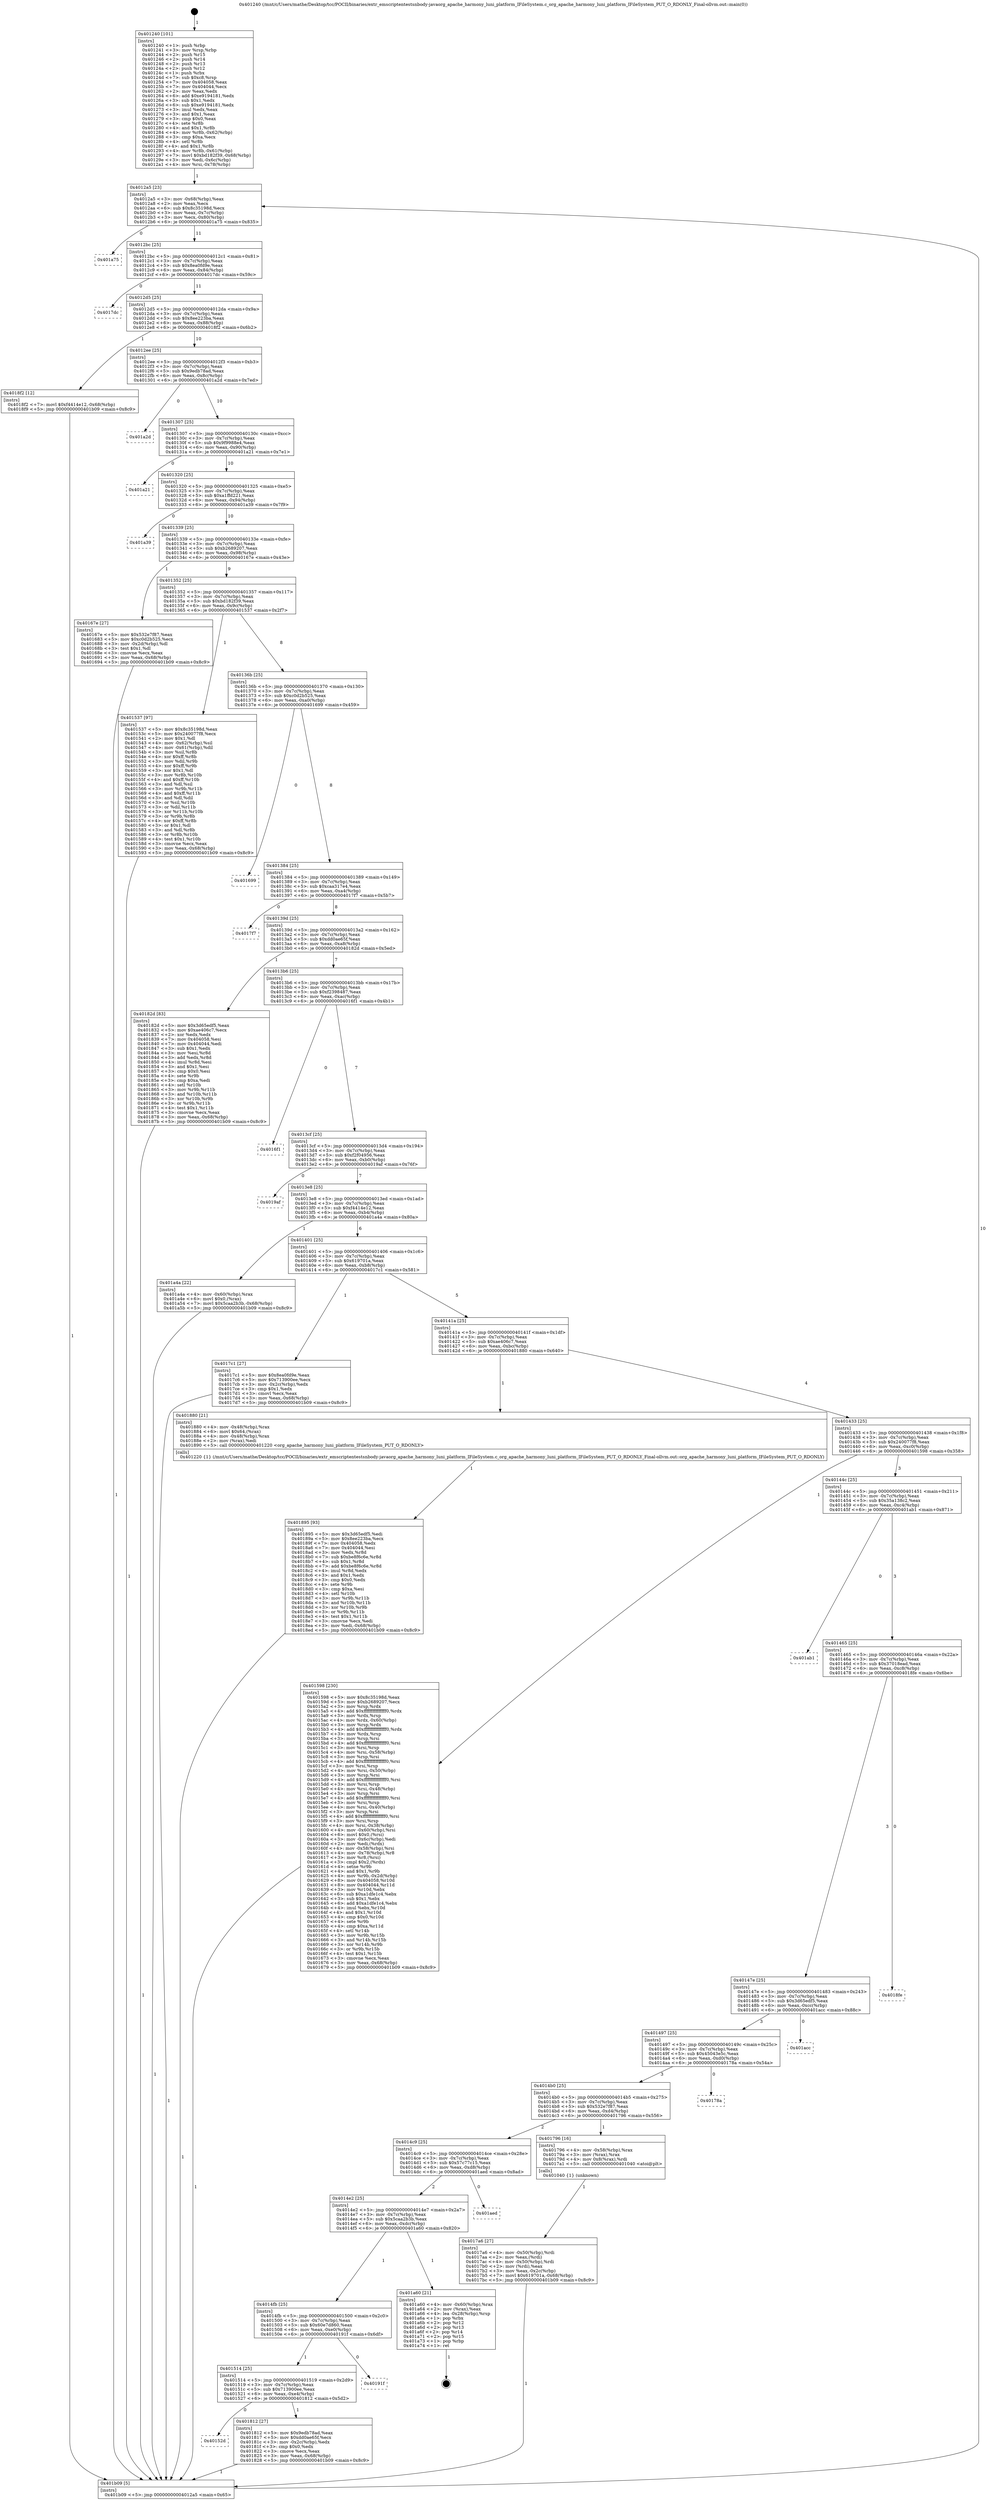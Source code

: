 digraph "0x401240" {
  label = "0x401240 (/mnt/c/Users/mathe/Desktop/tcc/POCII/binaries/extr_emscriptentestsnbody-javaorg_apache_harmony_luni_platform_IFileSystem.c_org_apache_harmony_luni_platform_IFileSystem_PUT_O_RDONLY_Final-ollvm.out::main(0))"
  labelloc = "t"
  node[shape=record]

  Entry [label="",width=0.3,height=0.3,shape=circle,fillcolor=black,style=filled]
  "0x4012a5" [label="{
     0x4012a5 [23]\l
     | [instrs]\l
     &nbsp;&nbsp;0x4012a5 \<+3\>: mov -0x68(%rbp),%eax\l
     &nbsp;&nbsp;0x4012a8 \<+2\>: mov %eax,%ecx\l
     &nbsp;&nbsp;0x4012aa \<+6\>: sub $0x8c35198d,%ecx\l
     &nbsp;&nbsp;0x4012b0 \<+3\>: mov %eax,-0x7c(%rbp)\l
     &nbsp;&nbsp;0x4012b3 \<+3\>: mov %ecx,-0x80(%rbp)\l
     &nbsp;&nbsp;0x4012b6 \<+6\>: je 0000000000401a75 \<main+0x835\>\l
  }"]
  "0x401a75" [label="{
     0x401a75\l
  }", style=dashed]
  "0x4012bc" [label="{
     0x4012bc [25]\l
     | [instrs]\l
     &nbsp;&nbsp;0x4012bc \<+5\>: jmp 00000000004012c1 \<main+0x81\>\l
     &nbsp;&nbsp;0x4012c1 \<+3\>: mov -0x7c(%rbp),%eax\l
     &nbsp;&nbsp;0x4012c4 \<+5\>: sub $0x8ea0fd9e,%eax\l
     &nbsp;&nbsp;0x4012c9 \<+6\>: mov %eax,-0x84(%rbp)\l
     &nbsp;&nbsp;0x4012cf \<+6\>: je 00000000004017dc \<main+0x59c\>\l
  }"]
  Exit [label="",width=0.3,height=0.3,shape=circle,fillcolor=black,style=filled,peripheries=2]
  "0x4017dc" [label="{
     0x4017dc\l
  }", style=dashed]
  "0x4012d5" [label="{
     0x4012d5 [25]\l
     | [instrs]\l
     &nbsp;&nbsp;0x4012d5 \<+5\>: jmp 00000000004012da \<main+0x9a\>\l
     &nbsp;&nbsp;0x4012da \<+3\>: mov -0x7c(%rbp),%eax\l
     &nbsp;&nbsp;0x4012dd \<+5\>: sub $0x8ee223ba,%eax\l
     &nbsp;&nbsp;0x4012e2 \<+6\>: mov %eax,-0x88(%rbp)\l
     &nbsp;&nbsp;0x4012e8 \<+6\>: je 00000000004018f2 \<main+0x6b2\>\l
  }"]
  "0x401895" [label="{
     0x401895 [93]\l
     | [instrs]\l
     &nbsp;&nbsp;0x401895 \<+5\>: mov $0x3d65edf5,%edi\l
     &nbsp;&nbsp;0x40189a \<+5\>: mov $0x8ee223ba,%ecx\l
     &nbsp;&nbsp;0x40189f \<+7\>: mov 0x404058,%edx\l
     &nbsp;&nbsp;0x4018a6 \<+7\>: mov 0x404044,%esi\l
     &nbsp;&nbsp;0x4018ad \<+3\>: mov %edx,%r8d\l
     &nbsp;&nbsp;0x4018b0 \<+7\>: sub $0xbe8f6c6e,%r8d\l
     &nbsp;&nbsp;0x4018b7 \<+4\>: sub $0x1,%r8d\l
     &nbsp;&nbsp;0x4018bb \<+7\>: add $0xbe8f6c6e,%r8d\l
     &nbsp;&nbsp;0x4018c2 \<+4\>: imul %r8d,%edx\l
     &nbsp;&nbsp;0x4018c6 \<+3\>: and $0x1,%edx\l
     &nbsp;&nbsp;0x4018c9 \<+3\>: cmp $0x0,%edx\l
     &nbsp;&nbsp;0x4018cc \<+4\>: sete %r9b\l
     &nbsp;&nbsp;0x4018d0 \<+3\>: cmp $0xa,%esi\l
     &nbsp;&nbsp;0x4018d3 \<+4\>: setl %r10b\l
     &nbsp;&nbsp;0x4018d7 \<+3\>: mov %r9b,%r11b\l
     &nbsp;&nbsp;0x4018da \<+3\>: and %r10b,%r11b\l
     &nbsp;&nbsp;0x4018dd \<+3\>: xor %r10b,%r9b\l
     &nbsp;&nbsp;0x4018e0 \<+3\>: or %r9b,%r11b\l
     &nbsp;&nbsp;0x4018e3 \<+4\>: test $0x1,%r11b\l
     &nbsp;&nbsp;0x4018e7 \<+3\>: cmovne %ecx,%edi\l
     &nbsp;&nbsp;0x4018ea \<+3\>: mov %edi,-0x68(%rbp)\l
     &nbsp;&nbsp;0x4018ed \<+5\>: jmp 0000000000401b09 \<main+0x8c9\>\l
  }"]
  "0x4018f2" [label="{
     0x4018f2 [12]\l
     | [instrs]\l
     &nbsp;&nbsp;0x4018f2 \<+7\>: movl $0xf4414e12,-0x68(%rbp)\l
     &nbsp;&nbsp;0x4018f9 \<+5\>: jmp 0000000000401b09 \<main+0x8c9\>\l
  }"]
  "0x4012ee" [label="{
     0x4012ee [25]\l
     | [instrs]\l
     &nbsp;&nbsp;0x4012ee \<+5\>: jmp 00000000004012f3 \<main+0xb3\>\l
     &nbsp;&nbsp;0x4012f3 \<+3\>: mov -0x7c(%rbp),%eax\l
     &nbsp;&nbsp;0x4012f6 \<+5\>: sub $0x9edb78ad,%eax\l
     &nbsp;&nbsp;0x4012fb \<+6\>: mov %eax,-0x8c(%rbp)\l
     &nbsp;&nbsp;0x401301 \<+6\>: je 0000000000401a2d \<main+0x7ed\>\l
  }"]
  "0x40152d" [label="{
     0x40152d\l
  }", style=dashed]
  "0x401a2d" [label="{
     0x401a2d\l
  }", style=dashed]
  "0x401307" [label="{
     0x401307 [25]\l
     | [instrs]\l
     &nbsp;&nbsp;0x401307 \<+5\>: jmp 000000000040130c \<main+0xcc\>\l
     &nbsp;&nbsp;0x40130c \<+3\>: mov -0x7c(%rbp),%eax\l
     &nbsp;&nbsp;0x40130f \<+5\>: sub $0x9f9988e4,%eax\l
     &nbsp;&nbsp;0x401314 \<+6\>: mov %eax,-0x90(%rbp)\l
     &nbsp;&nbsp;0x40131a \<+6\>: je 0000000000401a21 \<main+0x7e1\>\l
  }"]
  "0x401812" [label="{
     0x401812 [27]\l
     | [instrs]\l
     &nbsp;&nbsp;0x401812 \<+5\>: mov $0x9edb78ad,%eax\l
     &nbsp;&nbsp;0x401817 \<+5\>: mov $0xdd0ae65f,%ecx\l
     &nbsp;&nbsp;0x40181c \<+3\>: mov -0x2c(%rbp),%edx\l
     &nbsp;&nbsp;0x40181f \<+3\>: cmp $0x0,%edx\l
     &nbsp;&nbsp;0x401822 \<+3\>: cmove %ecx,%eax\l
     &nbsp;&nbsp;0x401825 \<+3\>: mov %eax,-0x68(%rbp)\l
     &nbsp;&nbsp;0x401828 \<+5\>: jmp 0000000000401b09 \<main+0x8c9\>\l
  }"]
  "0x401a21" [label="{
     0x401a21\l
  }", style=dashed]
  "0x401320" [label="{
     0x401320 [25]\l
     | [instrs]\l
     &nbsp;&nbsp;0x401320 \<+5\>: jmp 0000000000401325 \<main+0xe5\>\l
     &nbsp;&nbsp;0x401325 \<+3\>: mov -0x7c(%rbp),%eax\l
     &nbsp;&nbsp;0x401328 \<+5\>: sub $0xa1ffd221,%eax\l
     &nbsp;&nbsp;0x40132d \<+6\>: mov %eax,-0x94(%rbp)\l
     &nbsp;&nbsp;0x401333 \<+6\>: je 0000000000401a39 \<main+0x7f9\>\l
  }"]
  "0x401514" [label="{
     0x401514 [25]\l
     | [instrs]\l
     &nbsp;&nbsp;0x401514 \<+5\>: jmp 0000000000401519 \<main+0x2d9\>\l
     &nbsp;&nbsp;0x401519 \<+3\>: mov -0x7c(%rbp),%eax\l
     &nbsp;&nbsp;0x40151c \<+5\>: sub $0x713900ee,%eax\l
     &nbsp;&nbsp;0x401521 \<+6\>: mov %eax,-0xe4(%rbp)\l
     &nbsp;&nbsp;0x401527 \<+6\>: je 0000000000401812 \<main+0x5d2\>\l
  }"]
  "0x401a39" [label="{
     0x401a39\l
  }", style=dashed]
  "0x401339" [label="{
     0x401339 [25]\l
     | [instrs]\l
     &nbsp;&nbsp;0x401339 \<+5\>: jmp 000000000040133e \<main+0xfe\>\l
     &nbsp;&nbsp;0x40133e \<+3\>: mov -0x7c(%rbp),%eax\l
     &nbsp;&nbsp;0x401341 \<+5\>: sub $0xb2689207,%eax\l
     &nbsp;&nbsp;0x401346 \<+6\>: mov %eax,-0x98(%rbp)\l
     &nbsp;&nbsp;0x40134c \<+6\>: je 000000000040167e \<main+0x43e\>\l
  }"]
  "0x40191f" [label="{
     0x40191f\l
  }", style=dashed]
  "0x40167e" [label="{
     0x40167e [27]\l
     | [instrs]\l
     &nbsp;&nbsp;0x40167e \<+5\>: mov $0x532e7f87,%eax\l
     &nbsp;&nbsp;0x401683 \<+5\>: mov $0xc0d2b525,%ecx\l
     &nbsp;&nbsp;0x401688 \<+3\>: mov -0x2d(%rbp),%dl\l
     &nbsp;&nbsp;0x40168b \<+3\>: test $0x1,%dl\l
     &nbsp;&nbsp;0x40168e \<+3\>: cmovne %ecx,%eax\l
     &nbsp;&nbsp;0x401691 \<+3\>: mov %eax,-0x68(%rbp)\l
     &nbsp;&nbsp;0x401694 \<+5\>: jmp 0000000000401b09 \<main+0x8c9\>\l
  }"]
  "0x401352" [label="{
     0x401352 [25]\l
     | [instrs]\l
     &nbsp;&nbsp;0x401352 \<+5\>: jmp 0000000000401357 \<main+0x117\>\l
     &nbsp;&nbsp;0x401357 \<+3\>: mov -0x7c(%rbp),%eax\l
     &nbsp;&nbsp;0x40135a \<+5\>: sub $0xbd182f39,%eax\l
     &nbsp;&nbsp;0x40135f \<+6\>: mov %eax,-0x9c(%rbp)\l
     &nbsp;&nbsp;0x401365 \<+6\>: je 0000000000401537 \<main+0x2f7\>\l
  }"]
  "0x4014fb" [label="{
     0x4014fb [25]\l
     | [instrs]\l
     &nbsp;&nbsp;0x4014fb \<+5\>: jmp 0000000000401500 \<main+0x2c0\>\l
     &nbsp;&nbsp;0x401500 \<+3\>: mov -0x7c(%rbp),%eax\l
     &nbsp;&nbsp;0x401503 \<+5\>: sub $0x60e7d860,%eax\l
     &nbsp;&nbsp;0x401508 \<+6\>: mov %eax,-0xe0(%rbp)\l
     &nbsp;&nbsp;0x40150e \<+6\>: je 000000000040191f \<main+0x6df\>\l
  }"]
  "0x401537" [label="{
     0x401537 [97]\l
     | [instrs]\l
     &nbsp;&nbsp;0x401537 \<+5\>: mov $0x8c35198d,%eax\l
     &nbsp;&nbsp;0x40153c \<+5\>: mov $0x240077f8,%ecx\l
     &nbsp;&nbsp;0x401541 \<+2\>: mov $0x1,%dl\l
     &nbsp;&nbsp;0x401543 \<+4\>: mov -0x62(%rbp),%sil\l
     &nbsp;&nbsp;0x401547 \<+4\>: mov -0x61(%rbp),%dil\l
     &nbsp;&nbsp;0x40154b \<+3\>: mov %sil,%r8b\l
     &nbsp;&nbsp;0x40154e \<+4\>: xor $0xff,%r8b\l
     &nbsp;&nbsp;0x401552 \<+3\>: mov %dil,%r9b\l
     &nbsp;&nbsp;0x401555 \<+4\>: xor $0xff,%r9b\l
     &nbsp;&nbsp;0x401559 \<+3\>: xor $0x1,%dl\l
     &nbsp;&nbsp;0x40155c \<+3\>: mov %r8b,%r10b\l
     &nbsp;&nbsp;0x40155f \<+4\>: and $0xff,%r10b\l
     &nbsp;&nbsp;0x401563 \<+3\>: and %dl,%sil\l
     &nbsp;&nbsp;0x401566 \<+3\>: mov %r9b,%r11b\l
     &nbsp;&nbsp;0x401569 \<+4\>: and $0xff,%r11b\l
     &nbsp;&nbsp;0x40156d \<+3\>: and %dl,%dil\l
     &nbsp;&nbsp;0x401570 \<+3\>: or %sil,%r10b\l
     &nbsp;&nbsp;0x401573 \<+3\>: or %dil,%r11b\l
     &nbsp;&nbsp;0x401576 \<+3\>: xor %r11b,%r10b\l
     &nbsp;&nbsp;0x401579 \<+3\>: or %r9b,%r8b\l
     &nbsp;&nbsp;0x40157c \<+4\>: xor $0xff,%r8b\l
     &nbsp;&nbsp;0x401580 \<+3\>: or $0x1,%dl\l
     &nbsp;&nbsp;0x401583 \<+3\>: and %dl,%r8b\l
     &nbsp;&nbsp;0x401586 \<+3\>: or %r8b,%r10b\l
     &nbsp;&nbsp;0x401589 \<+4\>: test $0x1,%r10b\l
     &nbsp;&nbsp;0x40158d \<+3\>: cmovne %ecx,%eax\l
     &nbsp;&nbsp;0x401590 \<+3\>: mov %eax,-0x68(%rbp)\l
     &nbsp;&nbsp;0x401593 \<+5\>: jmp 0000000000401b09 \<main+0x8c9\>\l
  }"]
  "0x40136b" [label="{
     0x40136b [25]\l
     | [instrs]\l
     &nbsp;&nbsp;0x40136b \<+5\>: jmp 0000000000401370 \<main+0x130\>\l
     &nbsp;&nbsp;0x401370 \<+3\>: mov -0x7c(%rbp),%eax\l
     &nbsp;&nbsp;0x401373 \<+5\>: sub $0xc0d2b525,%eax\l
     &nbsp;&nbsp;0x401378 \<+6\>: mov %eax,-0xa0(%rbp)\l
     &nbsp;&nbsp;0x40137e \<+6\>: je 0000000000401699 \<main+0x459\>\l
  }"]
  "0x401b09" [label="{
     0x401b09 [5]\l
     | [instrs]\l
     &nbsp;&nbsp;0x401b09 \<+5\>: jmp 00000000004012a5 \<main+0x65\>\l
  }"]
  "0x401240" [label="{
     0x401240 [101]\l
     | [instrs]\l
     &nbsp;&nbsp;0x401240 \<+1\>: push %rbp\l
     &nbsp;&nbsp;0x401241 \<+3\>: mov %rsp,%rbp\l
     &nbsp;&nbsp;0x401244 \<+2\>: push %r15\l
     &nbsp;&nbsp;0x401246 \<+2\>: push %r14\l
     &nbsp;&nbsp;0x401248 \<+2\>: push %r13\l
     &nbsp;&nbsp;0x40124a \<+2\>: push %r12\l
     &nbsp;&nbsp;0x40124c \<+1\>: push %rbx\l
     &nbsp;&nbsp;0x40124d \<+7\>: sub $0xc8,%rsp\l
     &nbsp;&nbsp;0x401254 \<+7\>: mov 0x404058,%eax\l
     &nbsp;&nbsp;0x40125b \<+7\>: mov 0x404044,%ecx\l
     &nbsp;&nbsp;0x401262 \<+2\>: mov %eax,%edx\l
     &nbsp;&nbsp;0x401264 \<+6\>: add $0xe9194181,%edx\l
     &nbsp;&nbsp;0x40126a \<+3\>: sub $0x1,%edx\l
     &nbsp;&nbsp;0x40126d \<+6\>: sub $0xe9194181,%edx\l
     &nbsp;&nbsp;0x401273 \<+3\>: imul %edx,%eax\l
     &nbsp;&nbsp;0x401276 \<+3\>: and $0x1,%eax\l
     &nbsp;&nbsp;0x401279 \<+3\>: cmp $0x0,%eax\l
     &nbsp;&nbsp;0x40127c \<+4\>: sete %r8b\l
     &nbsp;&nbsp;0x401280 \<+4\>: and $0x1,%r8b\l
     &nbsp;&nbsp;0x401284 \<+4\>: mov %r8b,-0x62(%rbp)\l
     &nbsp;&nbsp;0x401288 \<+3\>: cmp $0xa,%ecx\l
     &nbsp;&nbsp;0x40128b \<+4\>: setl %r8b\l
     &nbsp;&nbsp;0x40128f \<+4\>: and $0x1,%r8b\l
     &nbsp;&nbsp;0x401293 \<+4\>: mov %r8b,-0x61(%rbp)\l
     &nbsp;&nbsp;0x401297 \<+7\>: movl $0xbd182f39,-0x68(%rbp)\l
     &nbsp;&nbsp;0x40129e \<+3\>: mov %edi,-0x6c(%rbp)\l
     &nbsp;&nbsp;0x4012a1 \<+4\>: mov %rsi,-0x78(%rbp)\l
  }"]
  "0x401a60" [label="{
     0x401a60 [21]\l
     | [instrs]\l
     &nbsp;&nbsp;0x401a60 \<+4\>: mov -0x60(%rbp),%rax\l
     &nbsp;&nbsp;0x401a64 \<+2\>: mov (%rax),%eax\l
     &nbsp;&nbsp;0x401a66 \<+4\>: lea -0x28(%rbp),%rsp\l
     &nbsp;&nbsp;0x401a6a \<+1\>: pop %rbx\l
     &nbsp;&nbsp;0x401a6b \<+2\>: pop %r12\l
     &nbsp;&nbsp;0x401a6d \<+2\>: pop %r13\l
     &nbsp;&nbsp;0x401a6f \<+2\>: pop %r14\l
     &nbsp;&nbsp;0x401a71 \<+2\>: pop %r15\l
     &nbsp;&nbsp;0x401a73 \<+1\>: pop %rbp\l
     &nbsp;&nbsp;0x401a74 \<+1\>: ret\l
  }"]
  "0x401699" [label="{
     0x401699\l
  }", style=dashed]
  "0x401384" [label="{
     0x401384 [25]\l
     | [instrs]\l
     &nbsp;&nbsp;0x401384 \<+5\>: jmp 0000000000401389 \<main+0x149\>\l
     &nbsp;&nbsp;0x401389 \<+3\>: mov -0x7c(%rbp),%eax\l
     &nbsp;&nbsp;0x40138c \<+5\>: sub $0xcaa317e4,%eax\l
     &nbsp;&nbsp;0x401391 \<+6\>: mov %eax,-0xa4(%rbp)\l
     &nbsp;&nbsp;0x401397 \<+6\>: je 00000000004017f7 \<main+0x5b7\>\l
  }"]
  "0x4014e2" [label="{
     0x4014e2 [25]\l
     | [instrs]\l
     &nbsp;&nbsp;0x4014e2 \<+5\>: jmp 00000000004014e7 \<main+0x2a7\>\l
     &nbsp;&nbsp;0x4014e7 \<+3\>: mov -0x7c(%rbp),%eax\l
     &nbsp;&nbsp;0x4014ea \<+5\>: sub $0x5caa2b3b,%eax\l
     &nbsp;&nbsp;0x4014ef \<+6\>: mov %eax,-0xdc(%rbp)\l
     &nbsp;&nbsp;0x4014f5 \<+6\>: je 0000000000401a60 \<main+0x820\>\l
  }"]
  "0x4017f7" [label="{
     0x4017f7\l
  }", style=dashed]
  "0x40139d" [label="{
     0x40139d [25]\l
     | [instrs]\l
     &nbsp;&nbsp;0x40139d \<+5\>: jmp 00000000004013a2 \<main+0x162\>\l
     &nbsp;&nbsp;0x4013a2 \<+3\>: mov -0x7c(%rbp),%eax\l
     &nbsp;&nbsp;0x4013a5 \<+5\>: sub $0xdd0ae65f,%eax\l
     &nbsp;&nbsp;0x4013aa \<+6\>: mov %eax,-0xa8(%rbp)\l
     &nbsp;&nbsp;0x4013b0 \<+6\>: je 000000000040182d \<main+0x5ed\>\l
  }"]
  "0x401aed" [label="{
     0x401aed\l
  }", style=dashed]
  "0x40182d" [label="{
     0x40182d [83]\l
     | [instrs]\l
     &nbsp;&nbsp;0x40182d \<+5\>: mov $0x3d65edf5,%eax\l
     &nbsp;&nbsp;0x401832 \<+5\>: mov $0xae406c7,%ecx\l
     &nbsp;&nbsp;0x401837 \<+2\>: xor %edx,%edx\l
     &nbsp;&nbsp;0x401839 \<+7\>: mov 0x404058,%esi\l
     &nbsp;&nbsp;0x401840 \<+7\>: mov 0x404044,%edi\l
     &nbsp;&nbsp;0x401847 \<+3\>: sub $0x1,%edx\l
     &nbsp;&nbsp;0x40184a \<+3\>: mov %esi,%r8d\l
     &nbsp;&nbsp;0x40184d \<+3\>: add %edx,%r8d\l
     &nbsp;&nbsp;0x401850 \<+4\>: imul %r8d,%esi\l
     &nbsp;&nbsp;0x401854 \<+3\>: and $0x1,%esi\l
     &nbsp;&nbsp;0x401857 \<+3\>: cmp $0x0,%esi\l
     &nbsp;&nbsp;0x40185a \<+4\>: sete %r9b\l
     &nbsp;&nbsp;0x40185e \<+3\>: cmp $0xa,%edi\l
     &nbsp;&nbsp;0x401861 \<+4\>: setl %r10b\l
     &nbsp;&nbsp;0x401865 \<+3\>: mov %r9b,%r11b\l
     &nbsp;&nbsp;0x401868 \<+3\>: and %r10b,%r11b\l
     &nbsp;&nbsp;0x40186b \<+3\>: xor %r10b,%r9b\l
     &nbsp;&nbsp;0x40186e \<+3\>: or %r9b,%r11b\l
     &nbsp;&nbsp;0x401871 \<+4\>: test $0x1,%r11b\l
     &nbsp;&nbsp;0x401875 \<+3\>: cmovne %ecx,%eax\l
     &nbsp;&nbsp;0x401878 \<+3\>: mov %eax,-0x68(%rbp)\l
     &nbsp;&nbsp;0x40187b \<+5\>: jmp 0000000000401b09 \<main+0x8c9\>\l
  }"]
  "0x4013b6" [label="{
     0x4013b6 [25]\l
     | [instrs]\l
     &nbsp;&nbsp;0x4013b6 \<+5\>: jmp 00000000004013bb \<main+0x17b\>\l
     &nbsp;&nbsp;0x4013bb \<+3\>: mov -0x7c(%rbp),%eax\l
     &nbsp;&nbsp;0x4013be \<+5\>: sub $0xf2398487,%eax\l
     &nbsp;&nbsp;0x4013c3 \<+6\>: mov %eax,-0xac(%rbp)\l
     &nbsp;&nbsp;0x4013c9 \<+6\>: je 00000000004016f1 \<main+0x4b1\>\l
  }"]
  "0x4017a6" [label="{
     0x4017a6 [27]\l
     | [instrs]\l
     &nbsp;&nbsp;0x4017a6 \<+4\>: mov -0x50(%rbp),%rdi\l
     &nbsp;&nbsp;0x4017aa \<+2\>: mov %eax,(%rdi)\l
     &nbsp;&nbsp;0x4017ac \<+4\>: mov -0x50(%rbp),%rdi\l
     &nbsp;&nbsp;0x4017b0 \<+2\>: mov (%rdi),%eax\l
     &nbsp;&nbsp;0x4017b2 \<+3\>: mov %eax,-0x2c(%rbp)\l
     &nbsp;&nbsp;0x4017b5 \<+7\>: movl $0x619701a,-0x68(%rbp)\l
     &nbsp;&nbsp;0x4017bc \<+5\>: jmp 0000000000401b09 \<main+0x8c9\>\l
  }"]
  "0x4016f1" [label="{
     0x4016f1\l
  }", style=dashed]
  "0x4013cf" [label="{
     0x4013cf [25]\l
     | [instrs]\l
     &nbsp;&nbsp;0x4013cf \<+5\>: jmp 00000000004013d4 \<main+0x194\>\l
     &nbsp;&nbsp;0x4013d4 \<+3\>: mov -0x7c(%rbp),%eax\l
     &nbsp;&nbsp;0x4013d7 \<+5\>: sub $0xf2f04956,%eax\l
     &nbsp;&nbsp;0x4013dc \<+6\>: mov %eax,-0xb0(%rbp)\l
     &nbsp;&nbsp;0x4013e2 \<+6\>: je 00000000004019af \<main+0x76f\>\l
  }"]
  "0x4014c9" [label="{
     0x4014c9 [25]\l
     | [instrs]\l
     &nbsp;&nbsp;0x4014c9 \<+5\>: jmp 00000000004014ce \<main+0x28e\>\l
     &nbsp;&nbsp;0x4014ce \<+3\>: mov -0x7c(%rbp),%eax\l
     &nbsp;&nbsp;0x4014d1 \<+5\>: sub $0x57c77c15,%eax\l
     &nbsp;&nbsp;0x4014d6 \<+6\>: mov %eax,-0xd8(%rbp)\l
     &nbsp;&nbsp;0x4014dc \<+6\>: je 0000000000401aed \<main+0x8ad\>\l
  }"]
  "0x4019af" [label="{
     0x4019af\l
  }", style=dashed]
  "0x4013e8" [label="{
     0x4013e8 [25]\l
     | [instrs]\l
     &nbsp;&nbsp;0x4013e8 \<+5\>: jmp 00000000004013ed \<main+0x1ad\>\l
     &nbsp;&nbsp;0x4013ed \<+3\>: mov -0x7c(%rbp),%eax\l
     &nbsp;&nbsp;0x4013f0 \<+5\>: sub $0xf4414e12,%eax\l
     &nbsp;&nbsp;0x4013f5 \<+6\>: mov %eax,-0xb4(%rbp)\l
     &nbsp;&nbsp;0x4013fb \<+6\>: je 0000000000401a4a \<main+0x80a\>\l
  }"]
  "0x401796" [label="{
     0x401796 [16]\l
     | [instrs]\l
     &nbsp;&nbsp;0x401796 \<+4\>: mov -0x58(%rbp),%rax\l
     &nbsp;&nbsp;0x40179a \<+3\>: mov (%rax),%rax\l
     &nbsp;&nbsp;0x40179d \<+4\>: mov 0x8(%rax),%rdi\l
     &nbsp;&nbsp;0x4017a1 \<+5\>: call 0000000000401040 \<atoi@plt\>\l
     | [calls]\l
     &nbsp;&nbsp;0x401040 \{1\} (unknown)\l
  }"]
  "0x401a4a" [label="{
     0x401a4a [22]\l
     | [instrs]\l
     &nbsp;&nbsp;0x401a4a \<+4\>: mov -0x60(%rbp),%rax\l
     &nbsp;&nbsp;0x401a4e \<+6\>: movl $0x0,(%rax)\l
     &nbsp;&nbsp;0x401a54 \<+7\>: movl $0x5caa2b3b,-0x68(%rbp)\l
     &nbsp;&nbsp;0x401a5b \<+5\>: jmp 0000000000401b09 \<main+0x8c9\>\l
  }"]
  "0x401401" [label="{
     0x401401 [25]\l
     | [instrs]\l
     &nbsp;&nbsp;0x401401 \<+5\>: jmp 0000000000401406 \<main+0x1c6\>\l
     &nbsp;&nbsp;0x401406 \<+3\>: mov -0x7c(%rbp),%eax\l
     &nbsp;&nbsp;0x401409 \<+5\>: sub $0x619701a,%eax\l
     &nbsp;&nbsp;0x40140e \<+6\>: mov %eax,-0xb8(%rbp)\l
     &nbsp;&nbsp;0x401414 \<+6\>: je 00000000004017c1 \<main+0x581\>\l
  }"]
  "0x4014b0" [label="{
     0x4014b0 [25]\l
     | [instrs]\l
     &nbsp;&nbsp;0x4014b0 \<+5\>: jmp 00000000004014b5 \<main+0x275\>\l
     &nbsp;&nbsp;0x4014b5 \<+3\>: mov -0x7c(%rbp),%eax\l
     &nbsp;&nbsp;0x4014b8 \<+5\>: sub $0x532e7f87,%eax\l
     &nbsp;&nbsp;0x4014bd \<+6\>: mov %eax,-0xd4(%rbp)\l
     &nbsp;&nbsp;0x4014c3 \<+6\>: je 0000000000401796 \<main+0x556\>\l
  }"]
  "0x4017c1" [label="{
     0x4017c1 [27]\l
     | [instrs]\l
     &nbsp;&nbsp;0x4017c1 \<+5\>: mov $0x8ea0fd9e,%eax\l
     &nbsp;&nbsp;0x4017c6 \<+5\>: mov $0x713900ee,%ecx\l
     &nbsp;&nbsp;0x4017cb \<+3\>: mov -0x2c(%rbp),%edx\l
     &nbsp;&nbsp;0x4017ce \<+3\>: cmp $0x1,%edx\l
     &nbsp;&nbsp;0x4017d1 \<+3\>: cmovl %ecx,%eax\l
     &nbsp;&nbsp;0x4017d4 \<+3\>: mov %eax,-0x68(%rbp)\l
     &nbsp;&nbsp;0x4017d7 \<+5\>: jmp 0000000000401b09 \<main+0x8c9\>\l
  }"]
  "0x40141a" [label="{
     0x40141a [25]\l
     | [instrs]\l
     &nbsp;&nbsp;0x40141a \<+5\>: jmp 000000000040141f \<main+0x1df\>\l
     &nbsp;&nbsp;0x40141f \<+3\>: mov -0x7c(%rbp),%eax\l
     &nbsp;&nbsp;0x401422 \<+5\>: sub $0xae406c7,%eax\l
     &nbsp;&nbsp;0x401427 \<+6\>: mov %eax,-0xbc(%rbp)\l
     &nbsp;&nbsp;0x40142d \<+6\>: je 0000000000401880 \<main+0x640\>\l
  }"]
  "0x40178a" [label="{
     0x40178a\l
  }", style=dashed]
  "0x401880" [label="{
     0x401880 [21]\l
     | [instrs]\l
     &nbsp;&nbsp;0x401880 \<+4\>: mov -0x48(%rbp),%rax\l
     &nbsp;&nbsp;0x401884 \<+6\>: movl $0x64,(%rax)\l
     &nbsp;&nbsp;0x40188a \<+4\>: mov -0x48(%rbp),%rax\l
     &nbsp;&nbsp;0x40188e \<+2\>: mov (%rax),%edi\l
     &nbsp;&nbsp;0x401890 \<+5\>: call 0000000000401220 \<org_apache_harmony_luni_platform_IFileSystem_PUT_O_RDONLY\>\l
     | [calls]\l
     &nbsp;&nbsp;0x401220 \{1\} (/mnt/c/Users/mathe/Desktop/tcc/POCII/binaries/extr_emscriptentestsnbody-javaorg_apache_harmony_luni_platform_IFileSystem.c_org_apache_harmony_luni_platform_IFileSystem_PUT_O_RDONLY_Final-ollvm.out::org_apache_harmony_luni_platform_IFileSystem_PUT_O_RDONLY)\l
  }"]
  "0x401433" [label="{
     0x401433 [25]\l
     | [instrs]\l
     &nbsp;&nbsp;0x401433 \<+5\>: jmp 0000000000401438 \<main+0x1f8\>\l
     &nbsp;&nbsp;0x401438 \<+3\>: mov -0x7c(%rbp),%eax\l
     &nbsp;&nbsp;0x40143b \<+5\>: sub $0x240077f8,%eax\l
     &nbsp;&nbsp;0x401440 \<+6\>: mov %eax,-0xc0(%rbp)\l
     &nbsp;&nbsp;0x401446 \<+6\>: je 0000000000401598 \<main+0x358\>\l
  }"]
  "0x401497" [label="{
     0x401497 [25]\l
     | [instrs]\l
     &nbsp;&nbsp;0x401497 \<+5\>: jmp 000000000040149c \<main+0x25c\>\l
     &nbsp;&nbsp;0x40149c \<+3\>: mov -0x7c(%rbp),%eax\l
     &nbsp;&nbsp;0x40149f \<+5\>: sub $0x45043e5c,%eax\l
     &nbsp;&nbsp;0x4014a4 \<+6\>: mov %eax,-0xd0(%rbp)\l
     &nbsp;&nbsp;0x4014aa \<+6\>: je 000000000040178a \<main+0x54a\>\l
  }"]
  "0x401598" [label="{
     0x401598 [230]\l
     | [instrs]\l
     &nbsp;&nbsp;0x401598 \<+5\>: mov $0x8c35198d,%eax\l
     &nbsp;&nbsp;0x40159d \<+5\>: mov $0xb2689207,%ecx\l
     &nbsp;&nbsp;0x4015a2 \<+3\>: mov %rsp,%rdx\l
     &nbsp;&nbsp;0x4015a5 \<+4\>: add $0xfffffffffffffff0,%rdx\l
     &nbsp;&nbsp;0x4015a9 \<+3\>: mov %rdx,%rsp\l
     &nbsp;&nbsp;0x4015ac \<+4\>: mov %rdx,-0x60(%rbp)\l
     &nbsp;&nbsp;0x4015b0 \<+3\>: mov %rsp,%rdx\l
     &nbsp;&nbsp;0x4015b3 \<+4\>: add $0xfffffffffffffff0,%rdx\l
     &nbsp;&nbsp;0x4015b7 \<+3\>: mov %rdx,%rsp\l
     &nbsp;&nbsp;0x4015ba \<+3\>: mov %rsp,%rsi\l
     &nbsp;&nbsp;0x4015bd \<+4\>: add $0xfffffffffffffff0,%rsi\l
     &nbsp;&nbsp;0x4015c1 \<+3\>: mov %rsi,%rsp\l
     &nbsp;&nbsp;0x4015c4 \<+4\>: mov %rsi,-0x58(%rbp)\l
     &nbsp;&nbsp;0x4015c8 \<+3\>: mov %rsp,%rsi\l
     &nbsp;&nbsp;0x4015cb \<+4\>: add $0xfffffffffffffff0,%rsi\l
     &nbsp;&nbsp;0x4015cf \<+3\>: mov %rsi,%rsp\l
     &nbsp;&nbsp;0x4015d2 \<+4\>: mov %rsi,-0x50(%rbp)\l
     &nbsp;&nbsp;0x4015d6 \<+3\>: mov %rsp,%rsi\l
     &nbsp;&nbsp;0x4015d9 \<+4\>: add $0xfffffffffffffff0,%rsi\l
     &nbsp;&nbsp;0x4015dd \<+3\>: mov %rsi,%rsp\l
     &nbsp;&nbsp;0x4015e0 \<+4\>: mov %rsi,-0x48(%rbp)\l
     &nbsp;&nbsp;0x4015e4 \<+3\>: mov %rsp,%rsi\l
     &nbsp;&nbsp;0x4015e7 \<+4\>: add $0xfffffffffffffff0,%rsi\l
     &nbsp;&nbsp;0x4015eb \<+3\>: mov %rsi,%rsp\l
     &nbsp;&nbsp;0x4015ee \<+4\>: mov %rsi,-0x40(%rbp)\l
     &nbsp;&nbsp;0x4015f2 \<+3\>: mov %rsp,%rsi\l
     &nbsp;&nbsp;0x4015f5 \<+4\>: add $0xfffffffffffffff0,%rsi\l
     &nbsp;&nbsp;0x4015f9 \<+3\>: mov %rsi,%rsp\l
     &nbsp;&nbsp;0x4015fc \<+4\>: mov %rsi,-0x38(%rbp)\l
     &nbsp;&nbsp;0x401600 \<+4\>: mov -0x60(%rbp),%rsi\l
     &nbsp;&nbsp;0x401604 \<+6\>: movl $0x0,(%rsi)\l
     &nbsp;&nbsp;0x40160a \<+3\>: mov -0x6c(%rbp),%edi\l
     &nbsp;&nbsp;0x40160d \<+2\>: mov %edi,(%rdx)\l
     &nbsp;&nbsp;0x40160f \<+4\>: mov -0x58(%rbp),%rsi\l
     &nbsp;&nbsp;0x401613 \<+4\>: mov -0x78(%rbp),%r8\l
     &nbsp;&nbsp;0x401617 \<+3\>: mov %r8,(%rsi)\l
     &nbsp;&nbsp;0x40161a \<+3\>: cmpl $0x2,(%rdx)\l
     &nbsp;&nbsp;0x40161d \<+4\>: setne %r9b\l
     &nbsp;&nbsp;0x401621 \<+4\>: and $0x1,%r9b\l
     &nbsp;&nbsp;0x401625 \<+4\>: mov %r9b,-0x2d(%rbp)\l
     &nbsp;&nbsp;0x401629 \<+8\>: mov 0x404058,%r10d\l
     &nbsp;&nbsp;0x401631 \<+8\>: mov 0x404044,%r11d\l
     &nbsp;&nbsp;0x401639 \<+3\>: mov %r10d,%ebx\l
     &nbsp;&nbsp;0x40163c \<+6\>: sub $0xa1dfe1c4,%ebx\l
     &nbsp;&nbsp;0x401642 \<+3\>: sub $0x1,%ebx\l
     &nbsp;&nbsp;0x401645 \<+6\>: add $0xa1dfe1c4,%ebx\l
     &nbsp;&nbsp;0x40164b \<+4\>: imul %ebx,%r10d\l
     &nbsp;&nbsp;0x40164f \<+4\>: and $0x1,%r10d\l
     &nbsp;&nbsp;0x401653 \<+4\>: cmp $0x0,%r10d\l
     &nbsp;&nbsp;0x401657 \<+4\>: sete %r9b\l
     &nbsp;&nbsp;0x40165b \<+4\>: cmp $0xa,%r11d\l
     &nbsp;&nbsp;0x40165f \<+4\>: setl %r14b\l
     &nbsp;&nbsp;0x401663 \<+3\>: mov %r9b,%r15b\l
     &nbsp;&nbsp;0x401666 \<+3\>: and %r14b,%r15b\l
     &nbsp;&nbsp;0x401669 \<+3\>: xor %r14b,%r9b\l
     &nbsp;&nbsp;0x40166c \<+3\>: or %r9b,%r15b\l
     &nbsp;&nbsp;0x40166f \<+4\>: test $0x1,%r15b\l
     &nbsp;&nbsp;0x401673 \<+3\>: cmovne %ecx,%eax\l
     &nbsp;&nbsp;0x401676 \<+3\>: mov %eax,-0x68(%rbp)\l
     &nbsp;&nbsp;0x401679 \<+5\>: jmp 0000000000401b09 \<main+0x8c9\>\l
  }"]
  "0x40144c" [label="{
     0x40144c [25]\l
     | [instrs]\l
     &nbsp;&nbsp;0x40144c \<+5\>: jmp 0000000000401451 \<main+0x211\>\l
     &nbsp;&nbsp;0x401451 \<+3\>: mov -0x7c(%rbp),%eax\l
     &nbsp;&nbsp;0x401454 \<+5\>: sub $0x35a138c2,%eax\l
     &nbsp;&nbsp;0x401459 \<+6\>: mov %eax,-0xc4(%rbp)\l
     &nbsp;&nbsp;0x40145f \<+6\>: je 0000000000401ab1 \<main+0x871\>\l
  }"]
  "0x401acc" [label="{
     0x401acc\l
  }", style=dashed]
  "0x401ab1" [label="{
     0x401ab1\l
  }", style=dashed]
  "0x401465" [label="{
     0x401465 [25]\l
     | [instrs]\l
     &nbsp;&nbsp;0x401465 \<+5\>: jmp 000000000040146a \<main+0x22a\>\l
     &nbsp;&nbsp;0x40146a \<+3\>: mov -0x7c(%rbp),%eax\l
     &nbsp;&nbsp;0x40146d \<+5\>: sub $0x37018ead,%eax\l
     &nbsp;&nbsp;0x401472 \<+6\>: mov %eax,-0xc8(%rbp)\l
     &nbsp;&nbsp;0x401478 \<+6\>: je 00000000004018fe \<main+0x6be\>\l
  }"]
  "0x40147e" [label="{
     0x40147e [25]\l
     | [instrs]\l
     &nbsp;&nbsp;0x40147e \<+5\>: jmp 0000000000401483 \<main+0x243\>\l
     &nbsp;&nbsp;0x401483 \<+3\>: mov -0x7c(%rbp),%eax\l
     &nbsp;&nbsp;0x401486 \<+5\>: sub $0x3d65edf5,%eax\l
     &nbsp;&nbsp;0x40148b \<+6\>: mov %eax,-0xcc(%rbp)\l
     &nbsp;&nbsp;0x401491 \<+6\>: je 0000000000401acc \<main+0x88c\>\l
  }"]
  "0x4018fe" [label="{
     0x4018fe\l
  }", style=dashed]
  Entry -> "0x401240" [label=" 1"]
  "0x4012a5" -> "0x401a75" [label=" 0"]
  "0x4012a5" -> "0x4012bc" [label=" 11"]
  "0x401a60" -> Exit [label=" 1"]
  "0x4012bc" -> "0x4017dc" [label=" 0"]
  "0x4012bc" -> "0x4012d5" [label=" 11"]
  "0x401a4a" -> "0x401b09" [label=" 1"]
  "0x4012d5" -> "0x4018f2" [label=" 1"]
  "0x4012d5" -> "0x4012ee" [label=" 10"]
  "0x4018f2" -> "0x401b09" [label=" 1"]
  "0x4012ee" -> "0x401a2d" [label=" 0"]
  "0x4012ee" -> "0x401307" [label=" 10"]
  "0x401895" -> "0x401b09" [label=" 1"]
  "0x401307" -> "0x401a21" [label=" 0"]
  "0x401307" -> "0x401320" [label=" 10"]
  "0x401880" -> "0x401895" [label=" 1"]
  "0x401320" -> "0x401a39" [label=" 0"]
  "0x401320" -> "0x401339" [label=" 10"]
  "0x401812" -> "0x401b09" [label=" 1"]
  "0x401339" -> "0x40167e" [label=" 1"]
  "0x401339" -> "0x401352" [label=" 9"]
  "0x401514" -> "0x40152d" [label=" 0"]
  "0x401352" -> "0x401537" [label=" 1"]
  "0x401352" -> "0x40136b" [label=" 8"]
  "0x401537" -> "0x401b09" [label=" 1"]
  "0x401240" -> "0x4012a5" [label=" 1"]
  "0x401b09" -> "0x4012a5" [label=" 10"]
  "0x40182d" -> "0x401b09" [label=" 1"]
  "0x40136b" -> "0x401699" [label=" 0"]
  "0x40136b" -> "0x401384" [label=" 8"]
  "0x4014fb" -> "0x401514" [label=" 1"]
  "0x401384" -> "0x4017f7" [label=" 0"]
  "0x401384" -> "0x40139d" [label=" 8"]
  "0x401514" -> "0x401812" [label=" 1"]
  "0x40139d" -> "0x40182d" [label=" 1"]
  "0x40139d" -> "0x4013b6" [label=" 7"]
  "0x4014e2" -> "0x4014fb" [label=" 1"]
  "0x4013b6" -> "0x4016f1" [label=" 0"]
  "0x4013b6" -> "0x4013cf" [label=" 7"]
  "0x4014fb" -> "0x40191f" [label=" 0"]
  "0x4013cf" -> "0x4019af" [label=" 0"]
  "0x4013cf" -> "0x4013e8" [label=" 7"]
  "0x4014c9" -> "0x4014e2" [label=" 2"]
  "0x4013e8" -> "0x401a4a" [label=" 1"]
  "0x4013e8" -> "0x401401" [label=" 6"]
  "0x4014c9" -> "0x401aed" [label=" 0"]
  "0x401401" -> "0x4017c1" [label=" 1"]
  "0x401401" -> "0x40141a" [label=" 5"]
  "0x4017c1" -> "0x401b09" [label=" 1"]
  "0x40141a" -> "0x401880" [label=" 1"]
  "0x40141a" -> "0x401433" [label=" 4"]
  "0x4017a6" -> "0x401b09" [label=" 1"]
  "0x401433" -> "0x401598" [label=" 1"]
  "0x401433" -> "0x40144c" [label=" 3"]
  "0x401598" -> "0x401b09" [label=" 1"]
  "0x40167e" -> "0x401b09" [label=" 1"]
  "0x4014b0" -> "0x4014c9" [label=" 2"]
  "0x40144c" -> "0x401ab1" [label=" 0"]
  "0x40144c" -> "0x401465" [label=" 3"]
  "0x4014b0" -> "0x401796" [label=" 1"]
  "0x401465" -> "0x4018fe" [label=" 0"]
  "0x401465" -> "0x40147e" [label=" 3"]
  "0x4014e2" -> "0x401a60" [label=" 1"]
  "0x40147e" -> "0x401acc" [label=" 0"]
  "0x40147e" -> "0x401497" [label=" 3"]
  "0x401796" -> "0x4017a6" [label=" 1"]
  "0x401497" -> "0x40178a" [label=" 0"]
  "0x401497" -> "0x4014b0" [label=" 3"]
}
